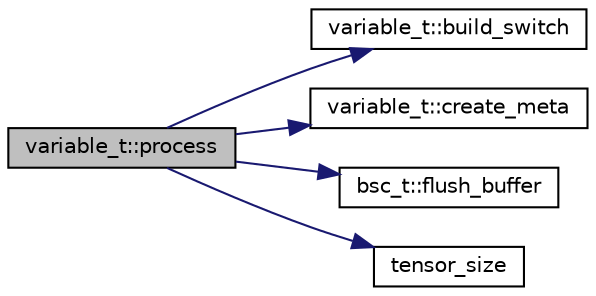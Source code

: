digraph "variable_t::process"
{
 // INTERACTIVE_SVG=YES
 // LATEX_PDF_SIZE
  edge [fontname="Helvetica",fontsize="10",labelfontname="Helvetica",labelfontsize="10"];
  node [fontname="Helvetica",fontsize="10",shape=record];
  rankdir="LR";
  Node1 [label="variable_t::process",height=0.2,width=0.4,color="black", fillcolor="grey75", style="filled", fontcolor="black",tooltip=" "];
  Node1 -> Node2 [color="midnightblue",fontsize="10",style="solid",fontname="Helvetica"];
  Node2 [label="variable_t::build_switch",height=0.2,width=0.4,color="black", fillcolor="white", style="filled",URL="$structvariable__t.html#a658b5e8556268b7ae507aef14a5b1adb",tooltip=" "];
  Node1 -> Node3 [color="midnightblue",fontsize="10",style="solid",fontname="Helvetica"];
  Node3 [label="variable_t::create_meta",height=0.2,width=0.4,color="black", fillcolor="white", style="filled",URL="$structvariable__t.html#a2fdb004c324727113017b83666dcfb5f",tooltip=" "];
  Node1 -> Node4 [color="midnightblue",fontsize="10",style="solid",fontname="Helvetica"];
  Node4 [label="bsc_t::flush_buffer",height=0.2,width=0.4,color="black", fillcolor="white", style="filled",URL="$classbsc__t.html#a953a8bb68bdd6acd9c97d4c0eb965319",tooltip="Clears the internal buffer."];
  Node1 -> Node5 [color="midnightblue",fontsize="10",style="solid",fontname="Helvetica"];
  Node5 [label="tensor_size",height=0.2,width=0.4,color="black", fillcolor="white", style="filled",URL="$typecasting_8cxx.html#a080c0dde93a7b634e36c7b7f41ade0ed",tooltip=" "];
}

